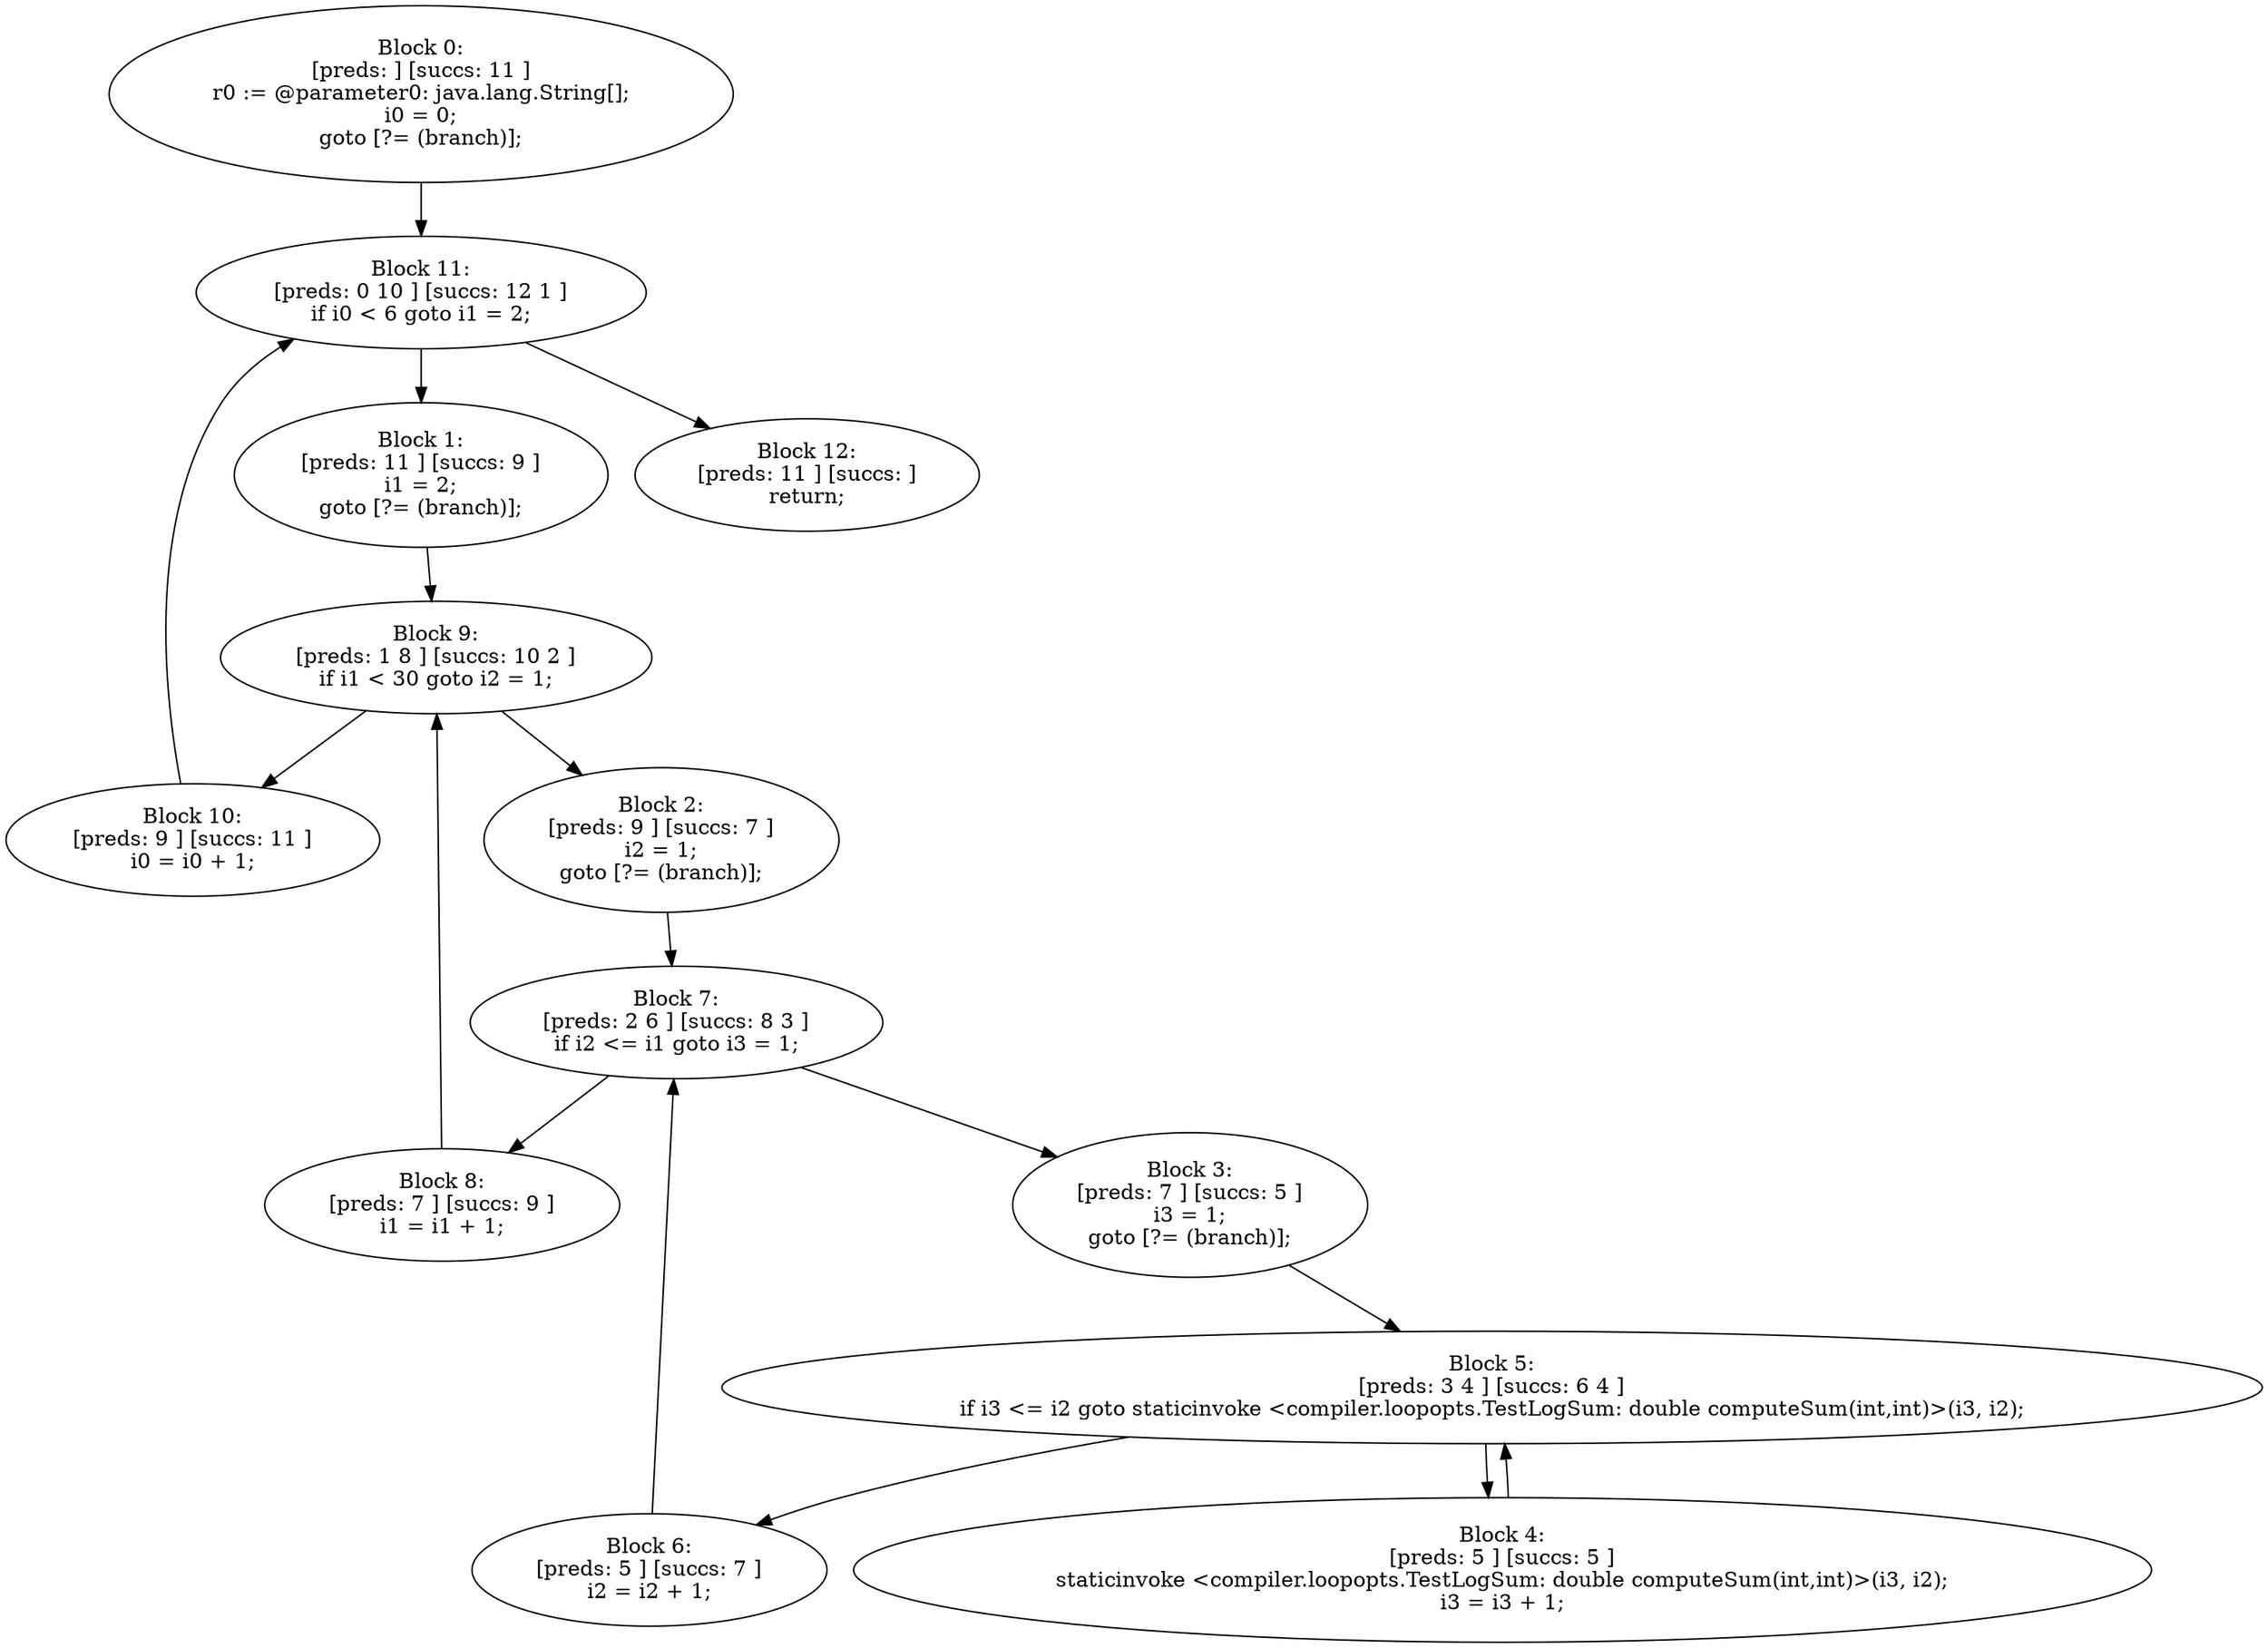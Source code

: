 digraph "unitGraph" {
    "Block 0:
[preds: ] [succs: 11 ]
r0 := @parameter0: java.lang.String[];
i0 = 0;
goto [?= (branch)];
"
    "Block 1:
[preds: 11 ] [succs: 9 ]
i1 = 2;
goto [?= (branch)];
"
    "Block 2:
[preds: 9 ] [succs: 7 ]
i2 = 1;
goto [?= (branch)];
"
    "Block 3:
[preds: 7 ] [succs: 5 ]
i3 = 1;
goto [?= (branch)];
"
    "Block 4:
[preds: 5 ] [succs: 5 ]
staticinvoke <compiler.loopopts.TestLogSum: double computeSum(int,int)>(i3, i2);
i3 = i3 + 1;
"
    "Block 5:
[preds: 3 4 ] [succs: 6 4 ]
if i3 <= i2 goto staticinvoke <compiler.loopopts.TestLogSum: double computeSum(int,int)>(i3, i2);
"
    "Block 6:
[preds: 5 ] [succs: 7 ]
i2 = i2 + 1;
"
    "Block 7:
[preds: 2 6 ] [succs: 8 3 ]
if i2 <= i1 goto i3 = 1;
"
    "Block 8:
[preds: 7 ] [succs: 9 ]
i1 = i1 + 1;
"
    "Block 9:
[preds: 1 8 ] [succs: 10 2 ]
if i1 < 30 goto i2 = 1;
"
    "Block 10:
[preds: 9 ] [succs: 11 ]
i0 = i0 + 1;
"
    "Block 11:
[preds: 0 10 ] [succs: 12 1 ]
if i0 < 6 goto i1 = 2;
"
    "Block 12:
[preds: 11 ] [succs: ]
return;
"
    "Block 0:
[preds: ] [succs: 11 ]
r0 := @parameter0: java.lang.String[];
i0 = 0;
goto [?= (branch)];
"->"Block 11:
[preds: 0 10 ] [succs: 12 1 ]
if i0 < 6 goto i1 = 2;
";
    "Block 1:
[preds: 11 ] [succs: 9 ]
i1 = 2;
goto [?= (branch)];
"->"Block 9:
[preds: 1 8 ] [succs: 10 2 ]
if i1 < 30 goto i2 = 1;
";
    "Block 2:
[preds: 9 ] [succs: 7 ]
i2 = 1;
goto [?= (branch)];
"->"Block 7:
[preds: 2 6 ] [succs: 8 3 ]
if i2 <= i1 goto i3 = 1;
";
    "Block 3:
[preds: 7 ] [succs: 5 ]
i3 = 1;
goto [?= (branch)];
"->"Block 5:
[preds: 3 4 ] [succs: 6 4 ]
if i3 <= i2 goto staticinvoke <compiler.loopopts.TestLogSum: double computeSum(int,int)>(i3, i2);
";
    "Block 4:
[preds: 5 ] [succs: 5 ]
staticinvoke <compiler.loopopts.TestLogSum: double computeSum(int,int)>(i3, i2);
i3 = i3 + 1;
"->"Block 5:
[preds: 3 4 ] [succs: 6 4 ]
if i3 <= i2 goto staticinvoke <compiler.loopopts.TestLogSum: double computeSum(int,int)>(i3, i2);
";
    "Block 5:
[preds: 3 4 ] [succs: 6 4 ]
if i3 <= i2 goto staticinvoke <compiler.loopopts.TestLogSum: double computeSum(int,int)>(i3, i2);
"->"Block 6:
[preds: 5 ] [succs: 7 ]
i2 = i2 + 1;
";
    "Block 5:
[preds: 3 4 ] [succs: 6 4 ]
if i3 <= i2 goto staticinvoke <compiler.loopopts.TestLogSum: double computeSum(int,int)>(i3, i2);
"->"Block 4:
[preds: 5 ] [succs: 5 ]
staticinvoke <compiler.loopopts.TestLogSum: double computeSum(int,int)>(i3, i2);
i3 = i3 + 1;
";
    "Block 6:
[preds: 5 ] [succs: 7 ]
i2 = i2 + 1;
"->"Block 7:
[preds: 2 6 ] [succs: 8 3 ]
if i2 <= i1 goto i3 = 1;
";
    "Block 7:
[preds: 2 6 ] [succs: 8 3 ]
if i2 <= i1 goto i3 = 1;
"->"Block 8:
[preds: 7 ] [succs: 9 ]
i1 = i1 + 1;
";
    "Block 7:
[preds: 2 6 ] [succs: 8 3 ]
if i2 <= i1 goto i3 = 1;
"->"Block 3:
[preds: 7 ] [succs: 5 ]
i3 = 1;
goto [?= (branch)];
";
    "Block 8:
[preds: 7 ] [succs: 9 ]
i1 = i1 + 1;
"->"Block 9:
[preds: 1 8 ] [succs: 10 2 ]
if i1 < 30 goto i2 = 1;
";
    "Block 9:
[preds: 1 8 ] [succs: 10 2 ]
if i1 < 30 goto i2 = 1;
"->"Block 10:
[preds: 9 ] [succs: 11 ]
i0 = i0 + 1;
";
    "Block 9:
[preds: 1 8 ] [succs: 10 2 ]
if i1 < 30 goto i2 = 1;
"->"Block 2:
[preds: 9 ] [succs: 7 ]
i2 = 1;
goto [?= (branch)];
";
    "Block 10:
[preds: 9 ] [succs: 11 ]
i0 = i0 + 1;
"->"Block 11:
[preds: 0 10 ] [succs: 12 1 ]
if i0 < 6 goto i1 = 2;
";
    "Block 11:
[preds: 0 10 ] [succs: 12 1 ]
if i0 < 6 goto i1 = 2;
"->"Block 12:
[preds: 11 ] [succs: ]
return;
";
    "Block 11:
[preds: 0 10 ] [succs: 12 1 ]
if i0 < 6 goto i1 = 2;
"->"Block 1:
[preds: 11 ] [succs: 9 ]
i1 = 2;
goto [?= (branch)];
";
}
